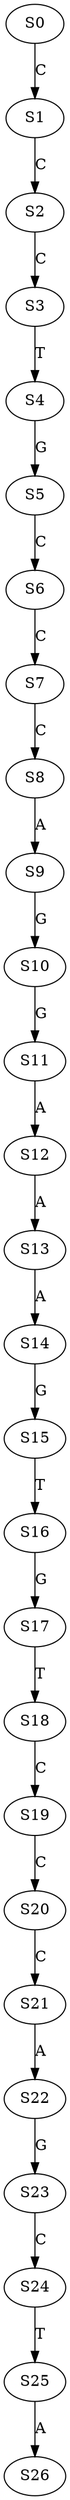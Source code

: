 strict digraph  {
	S0 -> S1 [ label = C ];
	S1 -> S2 [ label = C ];
	S2 -> S3 [ label = C ];
	S3 -> S4 [ label = T ];
	S4 -> S5 [ label = G ];
	S5 -> S6 [ label = C ];
	S6 -> S7 [ label = C ];
	S7 -> S8 [ label = C ];
	S8 -> S9 [ label = A ];
	S9 -> S10 [ label = G ];
	S10 -> S11 [ label = G ];
	S11 -> S12 [ label = A ];
	S12 -> S13 [ label = A ];
	S13 -> S14 [ label = A ];
	S14 -> S15 [ label = G ];
	S15 -> S16 [ label = T ];
	S16 -> S17 [ label = G ];
	S17 -> S18 [ label = T ];
	S18 -> S19 [ label = C ];
	S19 -> S20 [ label = C ];
	S20 -> S21 [ label = C ];
	S21 -> S22 [ label = A ];
	S22 -> S23 [ label = G ];
	S23 -> S24 [ label = C ];
	S24 -> S25 [ label = T ];
	S25 -> S26 [ label = A ];
}
